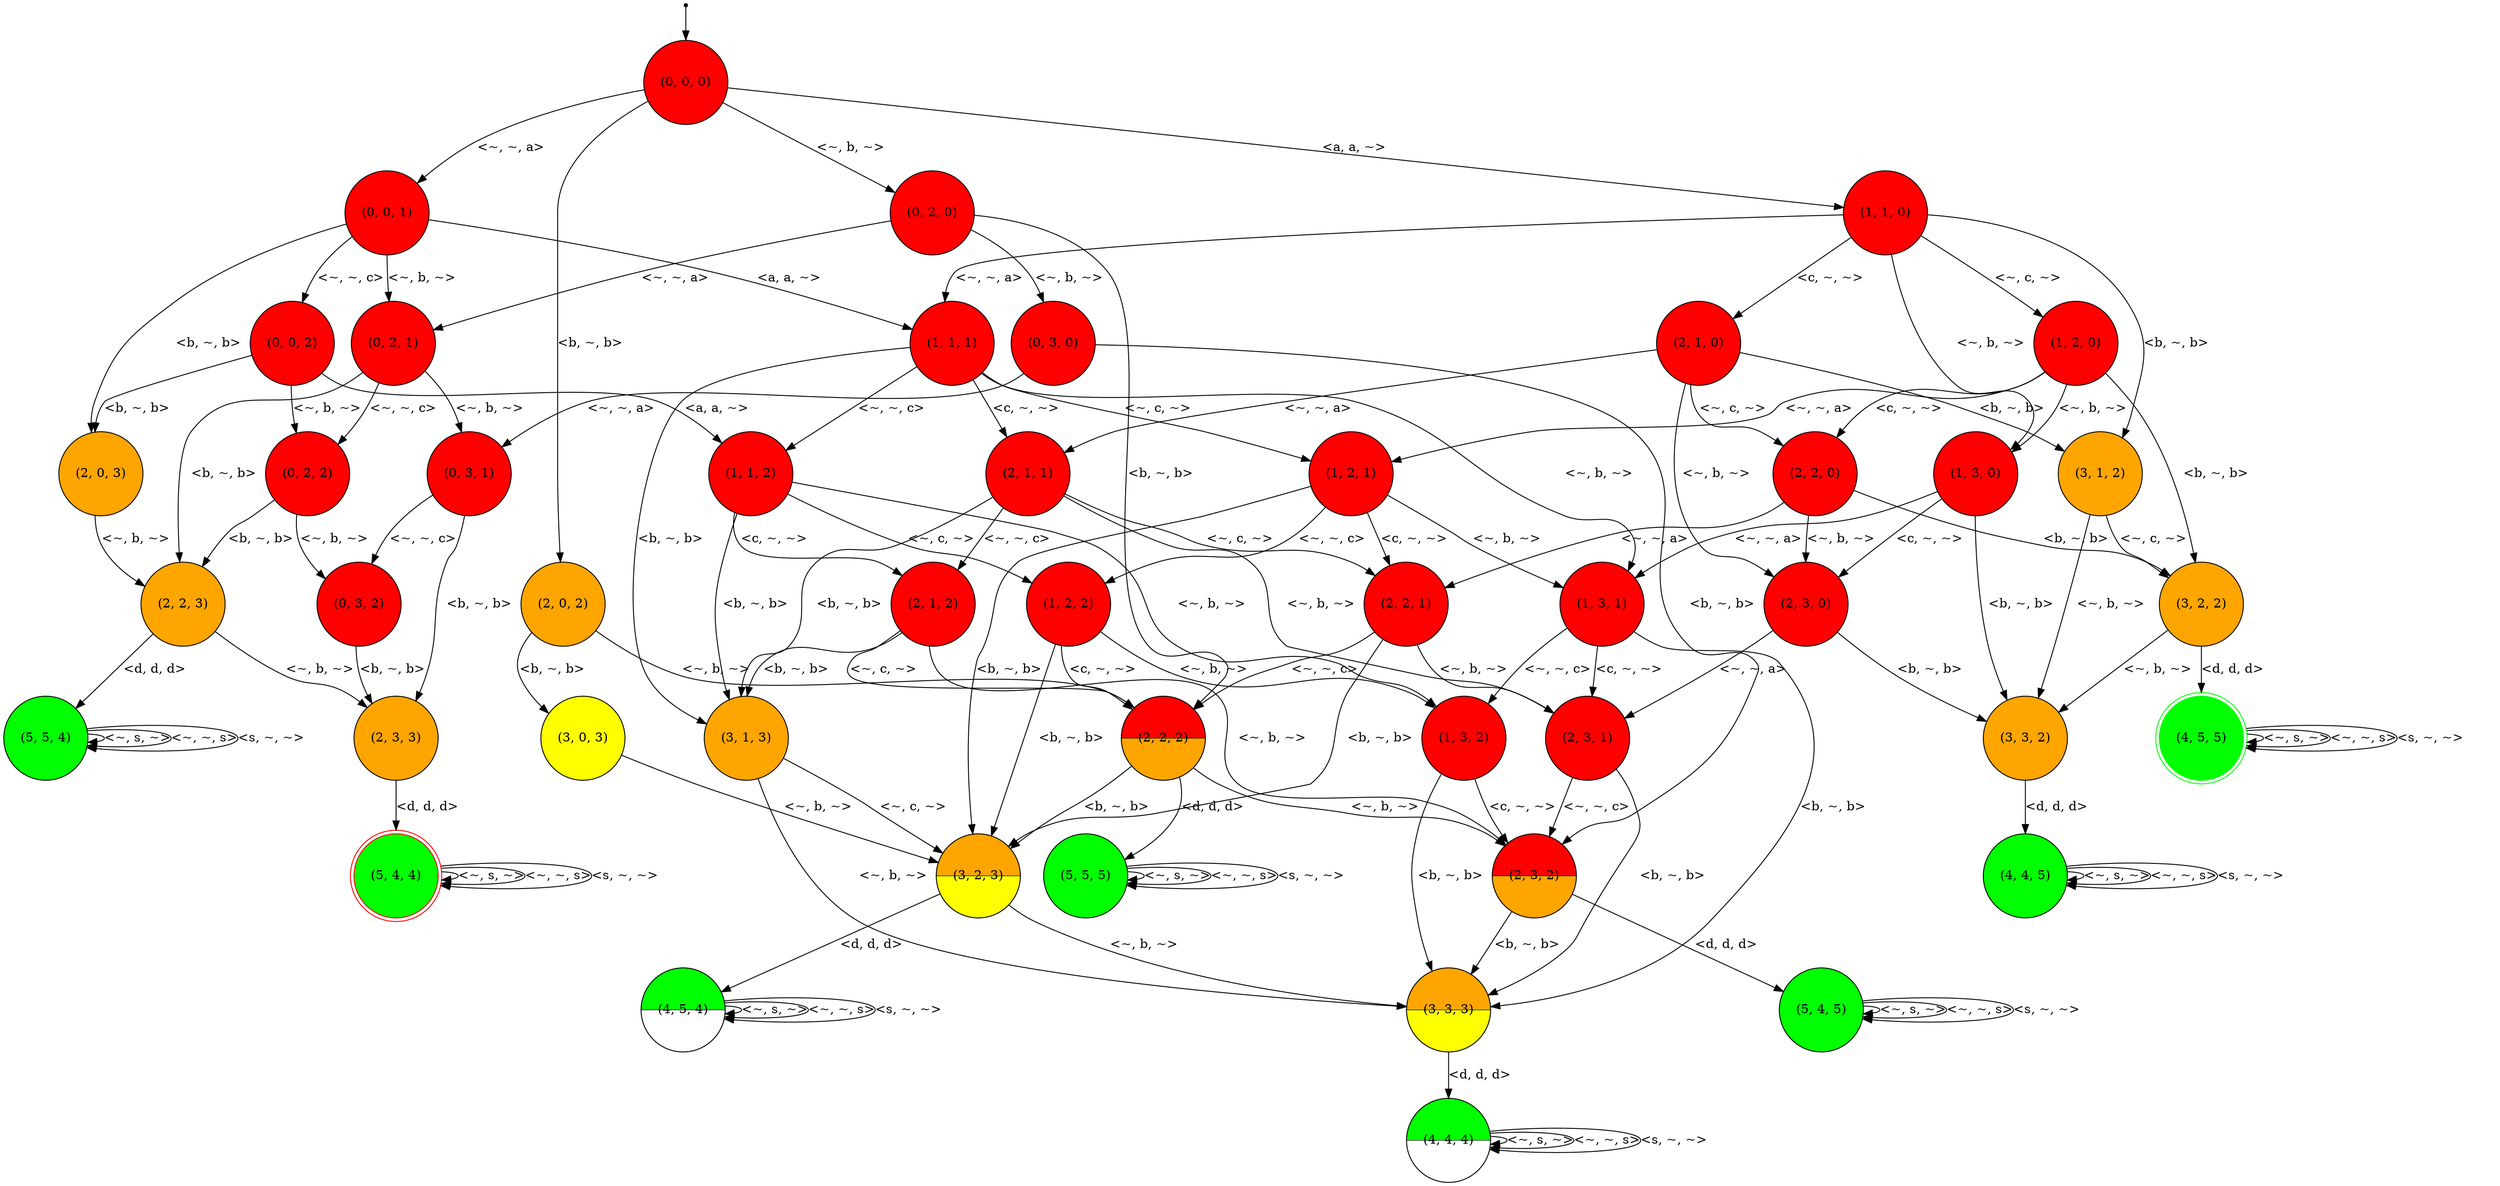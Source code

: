 digraph G {
"n0"[label="(2, 1, 0)"shape=circle color="black" style=wedged fillcolor="red" style=filled];
"n1"[label="(1, 1, 2)"shape=circle color="black" style=wedged fillcolor="red" style=filled];
"n2"[label="(5, 5, 4)"shape=circle color="black" style=wedged fillcolor="green" style=filled];
"n3"[label="(3, 3, 3)"shape=circle color="black" style=wedged fillcolor="orange:yellow" style=wedged];
"n4"[label="(2, 3, 3)"shape=circle color="black" style=wedged fillcolor="orange" style=filled];
"n5"[label="(4, 5, 4)"shape=circle color="black" style=wedged fillcolor="green:white" style=wedged];
"n6"[label="(0, 2, 2)"shape=circle color="black" style=wedged fillcolor="red" style=filled];
"n7"[label="(1, 2, 2)"shape=circle color="black" style=wedged fillcolor="red" style=filled];
"n8"[label="(0, 0, 1)"shape=circle color="black" style=wedged fillcolor="red" style=filled];
"n9"[label="(0, 2, 0)"shape=circle color="black" style=wedged fillcolor="red" style=filled];
"n10"[label="(2, 0, 2)"shape=circle color="black" style=wedged fillcolor="orange" style=filled];
"n11"[label="(1, 2, 0)"shape=circle color="black" style=wedged fillcolor="red" style=filled];
"n12"[label="(2, 2, 0)"shape=circle color="black" style=wedged fillcolor="red" style=filled];
"n13"[label="(0, 0, 2)"shape=circle color="black" style=wedged fillcolor="red" style=filled];
"n14"[label="(2, 2, 3)"shape=circle color="black" style=wedged fillcolor="orange" style=filled];
"n15"[label="(4, 4, 4)"shape=circle color="black" style=wedged fillcolor="green:white" style=wedged];
"n16"[label="(3, 2, 3)"shape=circle color="black" style=wedged fillcolor="orange:yellow" style=wedged];
"n17"[label="(5, 4, 4)"shape=doublecircle color="red" style=wedged fillcolor="green" style=filled];
"n18"[label="(1, 3, 0)"shape=circle color="black" style=wedged fillcolor="red" style=filled];
"n19"[label="(0, 3, 2)"shape=circle color="black" style=wedged fillcolor="red" style=filled];
"n20"[label="(1, 3, 2)"shape=circle color="black" style=wedged fillcolor="red" style=filled];
"n21"[label="(2, 3, 2)"shape=circle color="black" style=wedged fillcolor="red:orange" style=wedged];
"n22"[label="(3, 1, 3)"shape=circle color="black" style=wedged fillcolor="orange" style=filled];
"n23"[label="(0, 3, 0)"shape=circle color="black" style=wedged fillcolor="red" style=filled];
"n24"[label="(2, 3, 0)"shape=circle color="black" style=wedged fillcolor="red" style=filled];
"n25"[label="(1, 1, 1)"shape=circle color="black" style=wedged fillcolor="red" style=filled];
"n26"[label="(2, 1, 1)"shape=circle color="black" style=wedged fillcolor="red" style=filled];
"n27"[label="(5, 5, 5)"shape=circle color="black" style=wedged fillcolor="green" style=filled];
"n28"[label="(3, 3, 2)"shape=circle color="black" style=wedged fillcolor="orange" style=filled];
"n29"[label="(4, 5, 5)"shape=doublecircle color="green" style=wedged fillcolor="green" style=filled];
"n30"[label="(3, 0, 3)"shape=circle color="black" style=wedged fillcolor="yellow" style=filled];
"n31"[label="(1, 2, 1)"shape=circle color="black" style=wedged fillcolor="red" style=filled];
"n32"[label="(0, 0, 0)"shape=circle color="black" style=wedged fillcolor="red" style=filled];
"ArbitraryUnusedNameNoWorriesJustGrooving33"[fontSize=1 shape=point];
"n33"[label="(0, 2, 1)"shape=circle color="black" style=wedged fillcolor="red" style=filled];
"n34"[label="(2, 0, 3)"shape=circle color="black" style=wedged fillcolor="orange" style=filled];
"n35"[label="(2, 2, 1)"shape=circle color="black" style=wedged fillcolor="red" style=filled];
"n36"[label="(4, 4, 5)"shape=circle color="black" style=wedged fillcolor="green" style=filled];
"n37"[label="(2, 2, 2)"shape=circle color="black" style=wedged fillcolor="red:orange" style=wedged];
"n38"[label="(3, 2, 2)"shape=circle color="black" style=wedged fillcolor="orange" style=filled];
"n39"[label="(5, 4, 5)"shape=circle color="black" style=wedged fillcolor="green" style=filled];
"n40"[label="(1, 3, 1)"shape=circle color="black" style=wedged fillcolor="red" style=filled];
"n41"[label="(0, 3, 1)"shape=circle color="black" style=wedged fillcolor="red" style=filled];
"n42"[label="(3, 1, 2)"shape=circle color="black" style=wedged fillcolor="orange" style=filled];
"n43"[label="(2, 3, 1)"shape=circle color="black" style=wedged fillcolor="red" style=filled];
"n44"[label="(1, 1, 0)"shape=circle color="black" style=wedged fillcolor="red" style=filled];
"n45"[label="(2, 1, 2)"shape=circle color="black" style=wedged fillcolor="red" style=filled];
{"ArbitraryUnusedNameNoWorriesJustGrooving33"}->{"n32"};
{"n0"}->{"n26"}[label = "<~, ~, a>" color="black" arrowhead="normal" style=""];
{"n0"}->{"n24"}[label = "<~, b, ~>" color="black" arrowhead="normal" style=""];
{"n0"}->{"n42"}[label = "<b, ~, b>" color="black" arrowhead="normal" style=""];
{"n0"}->{"n12"}[label = "<~, c, ~>" color="black" arrowhead="normal" style=""];
{"n1"}->{"n20"}[label = "<~, b, ~>" color="black" arrowhead="normal" style=""];
{"n1"}->{"n22"}[label = "<b, ~, b>" color="black" arrowhead="normal" style=""];
{"n1"}->{"n7"}[label = "<~, c, ~>" color="black" arrowhead="normal" style=""];
{"n1"}->{"n45"}[label = "<c, ~, ~>" color="black" arrowhead="normal" style=""];
{"n2"}->{"n2"}[label = "<~, s, ~>" color="black" arrowhead="normal" style=""];
{"n2"}->{"n2"}[label = "<~, ~, s>" color="black" arrowhead="normal" style=""];
{"n2"}->{"n2"}[label = "<s, ~, ~>" color="black" arrowhead="normal" style=""];
{"n3"}->{"n15"}[label = "<d, d, d>" color="black" arrowhead="normal" style=""];
{"n4"}->{"n17"}[label = "<d, d, d>" color="black" arrowhead="normal" style=""];
{"n5"}->{"n5"}[label = "<~, s, ~>" color="black" arrowhead="normal" style=""];
{"n5"}->{"n5"}[label = "<~, ~, s>" color="black" arrowhead="normal" style=""];
{"n5"}->{"n5"}[label = "<s, ~, ~>" color="black" arrowhead="normal" style=""];
{"n6"}->{"n19"}[label = "<~, b, ~>" color="black" arrowhead="normal" style=""];
{"n6"}->{"n14"}[label = "<b, ~, b>" color="black" arrowhead="normal" style=""];
{"n7"}->{"n20"}[label = "<~, b, ~>" color="black" arrowhead="normal" style=""];
{"n7"}->{"n16"}[label = "<b, ~, b>" color="black" arrowhead="normal" style=""];
{"n7"}->{"n37"}[label = "<c, ~, ~>" color="black" arrowhead="normal" style=""];
{"n8"}->{"n25"}[label = "<a, a, ~>" color="black" arrowhead="normal" style=""];
{"n8"}->{"n33"}[label = "<~, b, ~>" color="black" arrowhead="normal" style=""];
{"n8"}->{"n34"}[label = "<b, ~, b>" color="black" arrowhead="normal" style=""];
{"n8"}->{"n13"}[label = "<~, ~, c>" color="black" arrowhead="normal" style=""];
{"n9"}->{"n33"}[label = "<~, ~, a>" color="black" arrowhead="normal" style=""];
{"n9"}->{"n23"}[label = "<~, b, ~>" color="black" arrowhead="normal" style=""];
{"n9"}->{"n37"}[label = "<b, ~, b>" color="black" arrowhead="normal" style=""];
{"n10"}->{"n37"}[label = "<~, b, ~>" color="black" arrowhead="normal" style=""];
{"n10"}->{"n30"}[label = "<b, ~, b>" color="black" arrowhead="normal" style=""];
{"n11"}->{"n31"}[label = "<~, ~, a>" color="black" arrowhead="normal" style=""];
{"n11"}->{"n18"}[label = "<~, b, ~>" color="black" arrowhead="normal" style=""];
{"n11"}->{"n38"}[label = "<b, ~, b>" color="black" arrowhead="normal" style=""];
{"n11"}->{"n12"}[label = "<c, ~, ~>" color="black" arrowhead="normal" style=""];
{"n12"}->{"n35"}[label = "<~, ~, a>" color="black" arrowhead="normal" style=""];
{"n12"}->{"n24"}[label = "<~, b, ~>" color="black" arrowhead="normal" style=""];
{"n12"}->{"n38"}[label = "<b, ~, b>" color="black" arrowhead="normal" style=""];
{"n13"}->{"n1"}[label = "<a, a, ~>" color="black" arrowhead="normal" style=""];
{"n13"}->{"n6"}[label = "<~, b, ~>" color="black" arrowhead="normal" style=""];
{"n13"}->{"n34"}[label = "<b, ~, b>" color="black" arrowhead="normal" style=""];
{"n14"}->{"n4"}[label = "<~, b, ~>" color="black" arrowhead="normal" style=""];
{"n14"}->{"n2"}[label = "<d, d, d>" color="black" arrowhead="normal" style=""];
{"n15"}->{"n15"}[label = "<~, s, ~>" color="black" arrowhead="normal" style=""];
{"n15"}->{"n15"}[label = "<~, ~, s>" color="black" arrowhead="normal" style=""];
{"n15"}->{"n15"}[label = "<s, ~, ~>" color="black" arrowhead="normal" style=""];
{"n16"}->{"n3"}[label = "<~, b, ~>" color="black" arrowhead="normal" style=""];
{"n16"}->{"n5"}[label = "<d, d, d>" color="black" arrowhead="normal" style=""];
{"n17"}->{"n17"}[label = "<~, s, ~>" color="black" arrowhead="normal" style=""];
{"n17"}->{"n17"}[label = "<~, ~, s>" color="black" arrowhead="normal" style=""];
{"n17"}->{"n17"}[label = "<s, ~, ~>" color="black" arrowhead="normal" style=""];
{"n18"}->{"n40"}[label = "<~, ~, a>" color="black" arrowhead="normal" style=""];
{"n18"}->{"n28"}[label = "<b, ~, b>" color="black" arrowhead="normal" style=""];
{"n18"}->{"n24"}[label = "<c, ~, ~>" color="black" arrowhead="normal" style=""];
{"n19"}->{"n4"}[label = "<b, ~, b>" color="black" arrowhead="normal" style=""];
{"n20"}->{"n3"}[label = "<b, ~, b>" color="black" arrowhead="normal" style=""];
{"n20"}->{"n21"}[label = "<c, ~, ~>" color="black" arrowhead="normal" style=""];
{"n21"}->{"n3"}[label = "<b, ~, b>" color="black" arrowhead="normal" style=""];
{"n21"}->{"n39"}[label = "<d, d, d>" color="black" arrowhead="normal" style=""];
{"n22"}->{"n3"}[label = "<~, b, ~>" color="black" arrowhead="normal" style=""];
{"n22"}->{"n16"}[label = "<~, c, ~>" color="black" arrowhead="normal" style=""];
{"n23"}->{"n41"}[label = "<~, ~, a>" color="black" arrowhead="normal" style=""];
{"n23"}->{"n21"}[label = "<b, ~, b>" color="black" arrowhead="normal" style=""];
{"n24"}->{"n43"}[label = "<~, ~, a>" color="black" arrowhead="normal" style=""];
{"n24"}->{"n28"}[label = "<b, ~, b>" color="black" arrowhead="normal" style=""];
{"n25"}->{"n40"}[label = "<~, b, ~>" color="black" arrowhead="normal" style=""];
{"n25"}->{"n22"}[label = "<b, ~, b>" color="black" arrowhead="normal" style=""];
{"n25"}->{"n31"}[label = "<~, c, ~>" color="black" arrowhead="normal" style=""];
{"n25"}->{"n1"}[label = "<~, ~, c>" color="black" arrowhead="normal" style=""];
{"n25"}->{"n26"}[label = "<c, ~, ~>" color="black" arrowhead="normal" style=""];
{"n26"}->{"n43"}[label = "<~, b, ~>" color="black" arrowhead="normal" style=""];
{"n26"}->{"n22"}[label = "<b, ~, b>" color="black" arrowhead="normal" style=""];
{"n26"}->{"n35"}[label = "<~, c, ~>" color="black" arrowhead="normal" style=""];
{"n26"}->{"n45"}[label = "<~, ~, c>" color="black" arrowhead="normal" style=""];
{"n27"}->{"n27"}[label = "<~, s, ~>" color="black" arrowhead="normal" style=""];
{"n27"}->{"n27"}[label = "<~, ~, s>" color="black" arrowhead="normal" style=""];
{"n27"}->{"n27"}[label = "<s, ~, ~>" color="black" arrowhead="normal" style=""];
{"n28"}->{"n36"}[label = "<d, d, d>" color="black" arrowhead="normal" style=""];
{"n29"}->{"n29"}[label = "<~, s, ~>" color="black" arrowhead="normal" style=""];
{"n29"}->{"n29"}[label = "<~, ~, s>" color="black" arrowhead="normal" style=""];
{"n29"}->{"n29"}[label = "<s, ~, ~>" color="black" arrowhead="normal" style=""];
{"n30"}->{"n16"}[label = "<~, b, ~>" color="black" arrowhead="normal" style=""];
{"n31"}->{"n40"}[label = "<~, b, ~>" color="black" arrowhead="normal" style=""];
{"n31"}->{"n16"}[label = "<b, ~, b>" color="black" arrowhead="normal" style=""];
{"n31"}->{"n7"}[label = "<~, ~, c>" color="black" arrowhead="normal" style=""];
{"n31"}->{"n35"}[label = "<c, ~, ~>" color="black" arrowhead="normal" style=""];
{"n32"}->{"n8"}[label = "<~, ~, a>" color="black" arrowhead="normal" style=""];
{"n32"}->{"n44"}[label = "<a, a, ~>" color="black" arrowhead="normal" style=""];
{"n32"}->{"n9"}[label = "<~, b, ~>" color="black" arrowhead="normal" style=""];
{"n32"}->{"n10"}[label = "<b, ~, b>" color="black" arrowhead="normal" style=""];
{"n33"}->{"n41"}[label = "<~, b, ~>" color="black" arrowhead="normal" style=""];
{"n33"}->{"n14"}[label = "<b, ~, b>" color="black" arrowhead="normal" style=""];
{"n33"}->{"n6"}[label = "<~, ~, c>" color="black" arrowhead="normal" style=""];
{"n34"}->{"n14"}[label = "<~, b, ~>" color="black" arrowhead="normal" style=""];
{"n35"}->{"n43"}[label = "<~, b, ~>" color="black" arrowhead="normal" style=""];
{"n35"}->{"n16"}[label = "<b, ~, b>" color="black" arrowhead="normal" style=""];
{"n35"}->{"n37"}[label = "<~, ~, c>" color="black" arrowhead="normal" style=""];
{"n36"}->{"n36"}[label = "<~, s, ~>" color="black" arrowhead="normal" style=""];
{"n36"}->{"n36"}[label = "<~, ~, s>" color="black" arrowhead="normal" style=""];
{"n36"}->{"n36"}[label = "<s, ~, ~>" color="black" arrowhead="normal" style=""];
{"n37"}->{"n21"}[label = "<~, b, ~>" color="black" arrowhead="normal" style=""];
{"n37"}->{"n16"}[label = "<b, ~, b>" color="black" arrowhead="normal" style=""];
{"n37"}->{"n27"}[label = "<d, d, d>" color="black" arrowhead="normal" style=""];
{"n38"}->{"n28"}[label = "<~, b, ~>" color="black" arrowhead="normal" style=""];
{"n38"}->{"n29"}[label = "<d, d, d>" color="black" arrowhead="normal" style=""];
{"n39"}->{"n39"}[label = "<~, s, ~>" color="black" arrowhead="normal" style=""];
{"n39"}->{"n39"}[label = "<~, ~, s>" color="black" arrowhead="normal" style=""];
{"n39"}->{"n39"}[label = "<s, ~, ~>" color="black" arrowhead="normal" style=""];
{"n40"}->{"n3"}[label = "<b, ~, b>" color="black" arrowhead="normal" style=""];
{"n40"}->{"n20"}[label = "<~, ~, c>" color="black" arrowhead="normal" style=""];
{"n40"}->{"n43"}[label = "<c, ~, ~>" color="black" arrowhead="normal" style=""];
{"n41"}->{"n4"}[label = "<b, ~, b>" color="black" arrowhead="normal" style=""];
{"n41"}->{"n19"}[label = "<~, ~, c>" color="black" arrowhead="normal" style=""];
{"n42"}->{"n28"}[label = "<~, b, ~>" color="black" arrowhead="normal" style=""];
{"n42"}->{"n38"}[label = "<~, c, ~>" color="black" arrowhead="normal" style=""];
{"n43"}->{"n3"}[label = "<b, ~, b>" color="black" arrowhead="normal" style=""];
{"n43"}->{"n21"}[label = "<~, ~, c>" color="black" arrowhead="normal" style=""];
{"n44"}->{"n25"}[label = "<~, ~, a>" color="black" arrowhead="normal" style=""];
{"n44"}->{"n18"}[label = "<~, b, ~>" color="black" arrowhead="normal" style=""];
{"n44"}->{"n42"}[label = "<b, ~, b>" color="black" arrowhead="normal" style=""];
{"n44"}->{"n11"}[label = "<~, c, ~>" color="black" arrowhead="normal" style=""];
{"n44"}->{"n0"}[label = "<c, ~, ~>" color="black" arrowhead="normal" style=""];
{"n45"}->{"n21"}[label = "<~, b, ~>" color="black" arrowhead="normal" style=""];
{"n45"}->{"n22"}[label = "<b, ~, b>" color="black" arrowhead="normal" style=""];
{"n45"}->{"n37"}[label = "<~, c, ~>" color="black" arrowhead="normal" style=""];
}
